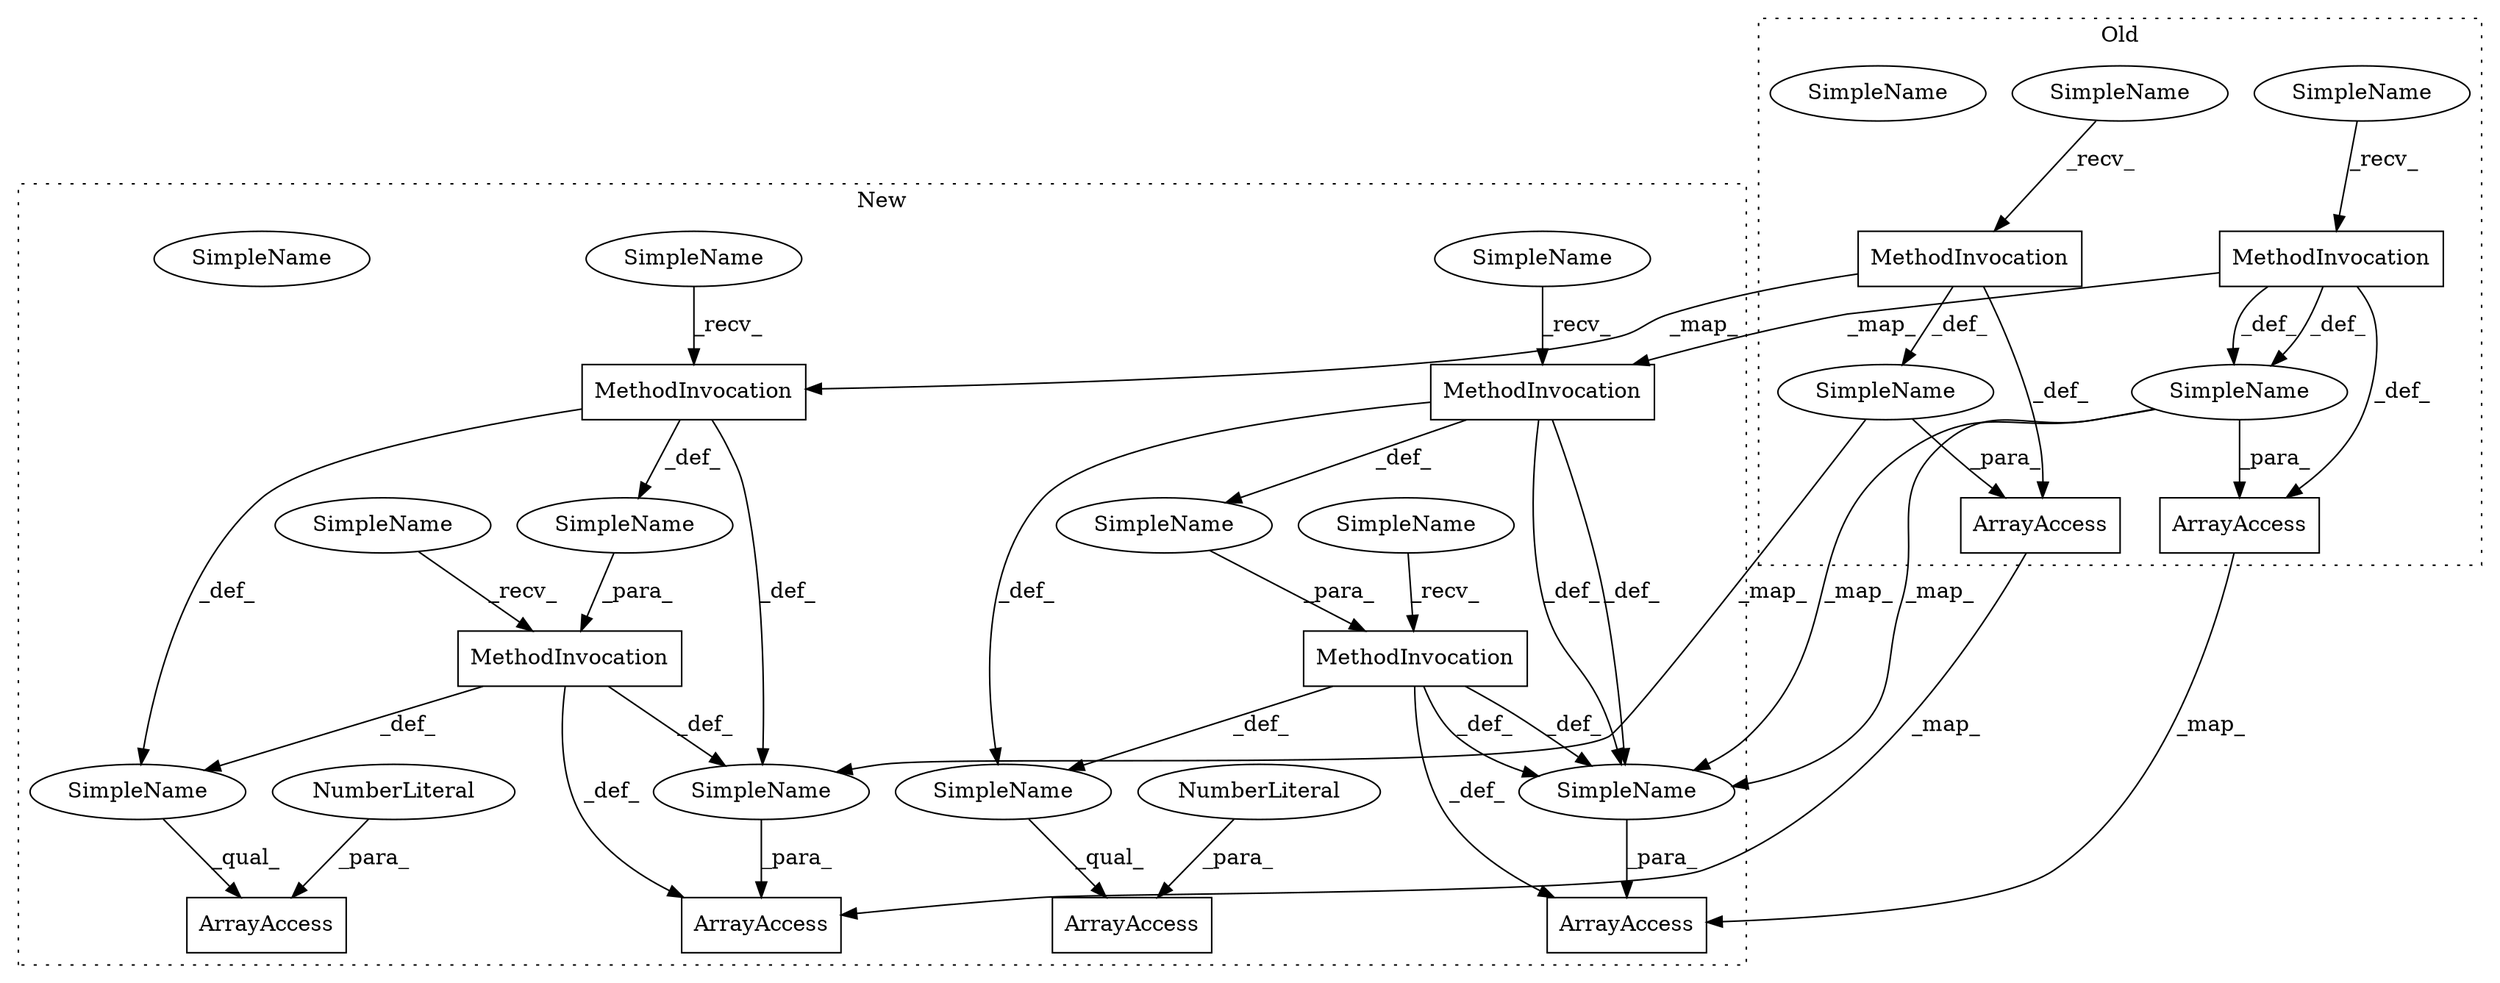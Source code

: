 digraph G {
subgraph cluster0 {
1 [label="ArrayAccess" a="2" s="7960,7976" l="13,1" shape="box"];
6 [label="ArrayAccess" a="2" s="8016,8032" l="13,1" shape="box"];
7 [label="MethodInvocation" a="32" s="7889,7916" l="5,1" shape="box"];
10 [label="MethodInvocation" a="32" s="7932,7953" l="5,1" shape="box"];
17 [label="SimpleName" a="42" s="7884" l="4" shape="ellipse"];
20 [label="SimpleName" a="42" s="7927" l="4" shape="ellipse"];
22 [label="SimpleName" a="42" s="7880" l="3" shape="ellipse"];
25 [label="SimpleName" a="42" s="7880" l="3" shape="ellipse"];
30 [label="SimpleName" a="42" s="7923" l="3" shape="ellipse"];
label = "Old";
style="dotted";
}
subgraph cluster1 {
2 [label="ArrayAccess" a="2" s="7910,7962" l="51,1" shape="box"];
3 [label="ArrayAccess" a="2" s="7973,8019" l="45,1" shape="box"];
4 [label="ArrayAccess" a="2" s="8026,8042" l="13,1" shape="box"];
5 [label="ArrayAccess" a="2" s="8082,8098" l="13,1" shape="box"];
8 [label="MethodInvocation" a="32" s="7930,7958" l="6,1" shape="box"];
9 [label="MethodInvocation" a="32" s="7993,8015" l="6,1" shape="box"];
11 [label="MethodInvocation" a="32" s="7916,7959" l="8,1" shape="box"];
12 [label="MethodInvocation" a="32" s="7979,8016" l="8,1" shape="box"];
13 [label="NumberLiteral" a="34" s="7961" l="1" shape="ellipse"];
14 [label="NumberLiteral" a="34" s="8018" l="1" shape="ellipse"];
15 [label="SimpleName" a="42" s="" l="" shape="ellipse"];
16 [label="SimpleName" a="42" s="7924" l="5" shape="ellipse"];
18 [label="SimpleName" a="42" s="7910" l="5" shape="ellipse"];
19 [label="SimpleName" a="42" s="" l="" shape="ellipse"];
21 [label="SimpleName" a="42" s="" l="" shape="ellipse"];
23 [label="SimpleName" a="42" s="7987" l="5" shape="ellipse"];
24 [label="SimpleName" a="42" s="7906" l="3" shape="ellipse"];
26 [label="SimpleName" a="42" s="7906" l="3" shape="ellipse"];
27 [label="SimpleName" a="42" s="7969" l="3" shape="ellipse"];
28 [label="SimpleName" a="42" s="7973" l="5" shape="ellipse"];
29 [label="SimpleName" a="42" s="" l="" shape="ellipse"];
label = "New";
style="dotted";
}
1 -> 4 [label="_map_"];
6 -> 5 [label="_map_"];
7 -> 8 [label="_map_"];
7 -> 22 [label="_def_"];
7 -> 1 [label="_def_"];
7 -> 22 [label="_def_"];
8 -> 24 [label="_def_"];
8 -> 21 [label="_def_"];
8 -> 24 [label="_def_"];
8 -> 15 [label="_def_"];
9 -> 29 [label="_def_"];
9 -> 19 [label="_def_"];
9 -> 27 [label="_def_"];
10 -> 30 [label="_def_"];
10 -> 9 [label="_map_"];
10 -> 6 [label="_def_"];
11 -> 24 [label="_def_"];
11 -> 4 [label="_def_"];
11 -> 21 [label="_def_"];
11 -> 24 [label="_def_"];
12 -> 27 [label="_def_"];
12 -> 5 [label="_def_"];
12 -> 29 [label="_def_"];
13 -> 2 [label="_para_"];
14 -> 3 [label="_para_"];
15 -> 11 [label="_para_"];
16 -> 8 [label="_recv_"];
17 -> 7 [label="_recv_"];
18 -> 11 [label="_recv_"];
19 -> 12 [label="_para_"];
20 -> 10 [label="_recv_"];
21 -> 2 [label="_qual_"];
22 -> 24 [label="_map_"];
22 -> 1 [label="_para_"];
22 -> 24 [label="_map_"];
23 -> 9 [label="_recv_"];
24 -> 4 [label="_para_"];
27 -> 5 [label="_para_"];
28 -> 12 [label="_recv_"];
29 -> 3 [label="_qual_"];
30 -> 6 [label="_para_"];
30 -> 27 [label="_map_"];
}